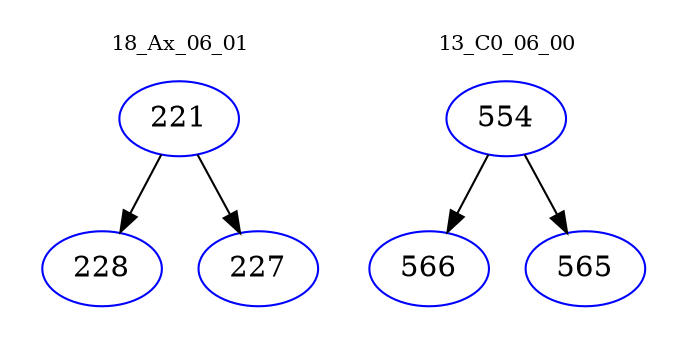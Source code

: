 digraph{
subgraph cluster_0 {
color = white
label = "18_Ax_06_01";
fontsize=10;
T0_221 [label="221", color="blue"]
T0_221 -> T0_228 [color="black"]
T0_228 [label="228", color="blue"]
T0_221 -> T0_227 [color="black"]
T0_227 [label="227", color="blue"]
}
subgraph cluster_1 {
color = white
label = "13_C0_06_00";
fontsize=10;
T1_554 [label="554", color="blue"]
T1_554 -> T1_566 [color="black"]
T1_566 [label="566", color="blue"]
T1_554 -> T1_565 [color="black"]
T1_565 [label="565", color="blue"]
}
}
